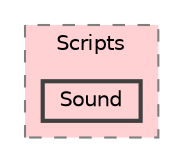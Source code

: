 digraph "C:/Users/PC/Documents/GitHub/Witch-Pack/WitchPack/Assets/Scripts/Sound"
{
 // LATEX_PDF_SIZE
  bgcolor="transparent";
  edge [fontname=Helvetica,fontsize=10,labelfontname=Helvetica,labelfontsize=10];
  node [fontname=Helvetica,fontsize=10,shape=box,height=0.2,width=0.4];
  compound=true
  subgraph clusterdir_9ac8f34010cad31c2f4e44a4a44f5a85 {
    graph [ bgcolor="#ffd1d2", pencolor="grey50", label="Scripts", fontname=Helvetica,fontsize=10 style="filled,dashed", URL="dir_9ac8f34010cad31c2f4e44a4a44f5a85.html",tooltip=""]
  dir_560959ac4e24443a2bcd2d12f76ac10d [label="Sound", fillcolor="#ffd1d2", color="grey25", style="filled,bold", URL="dir_560959ac4e24443a2bcd2d12f76ac10d.html",tooltip=""];
  }
}
